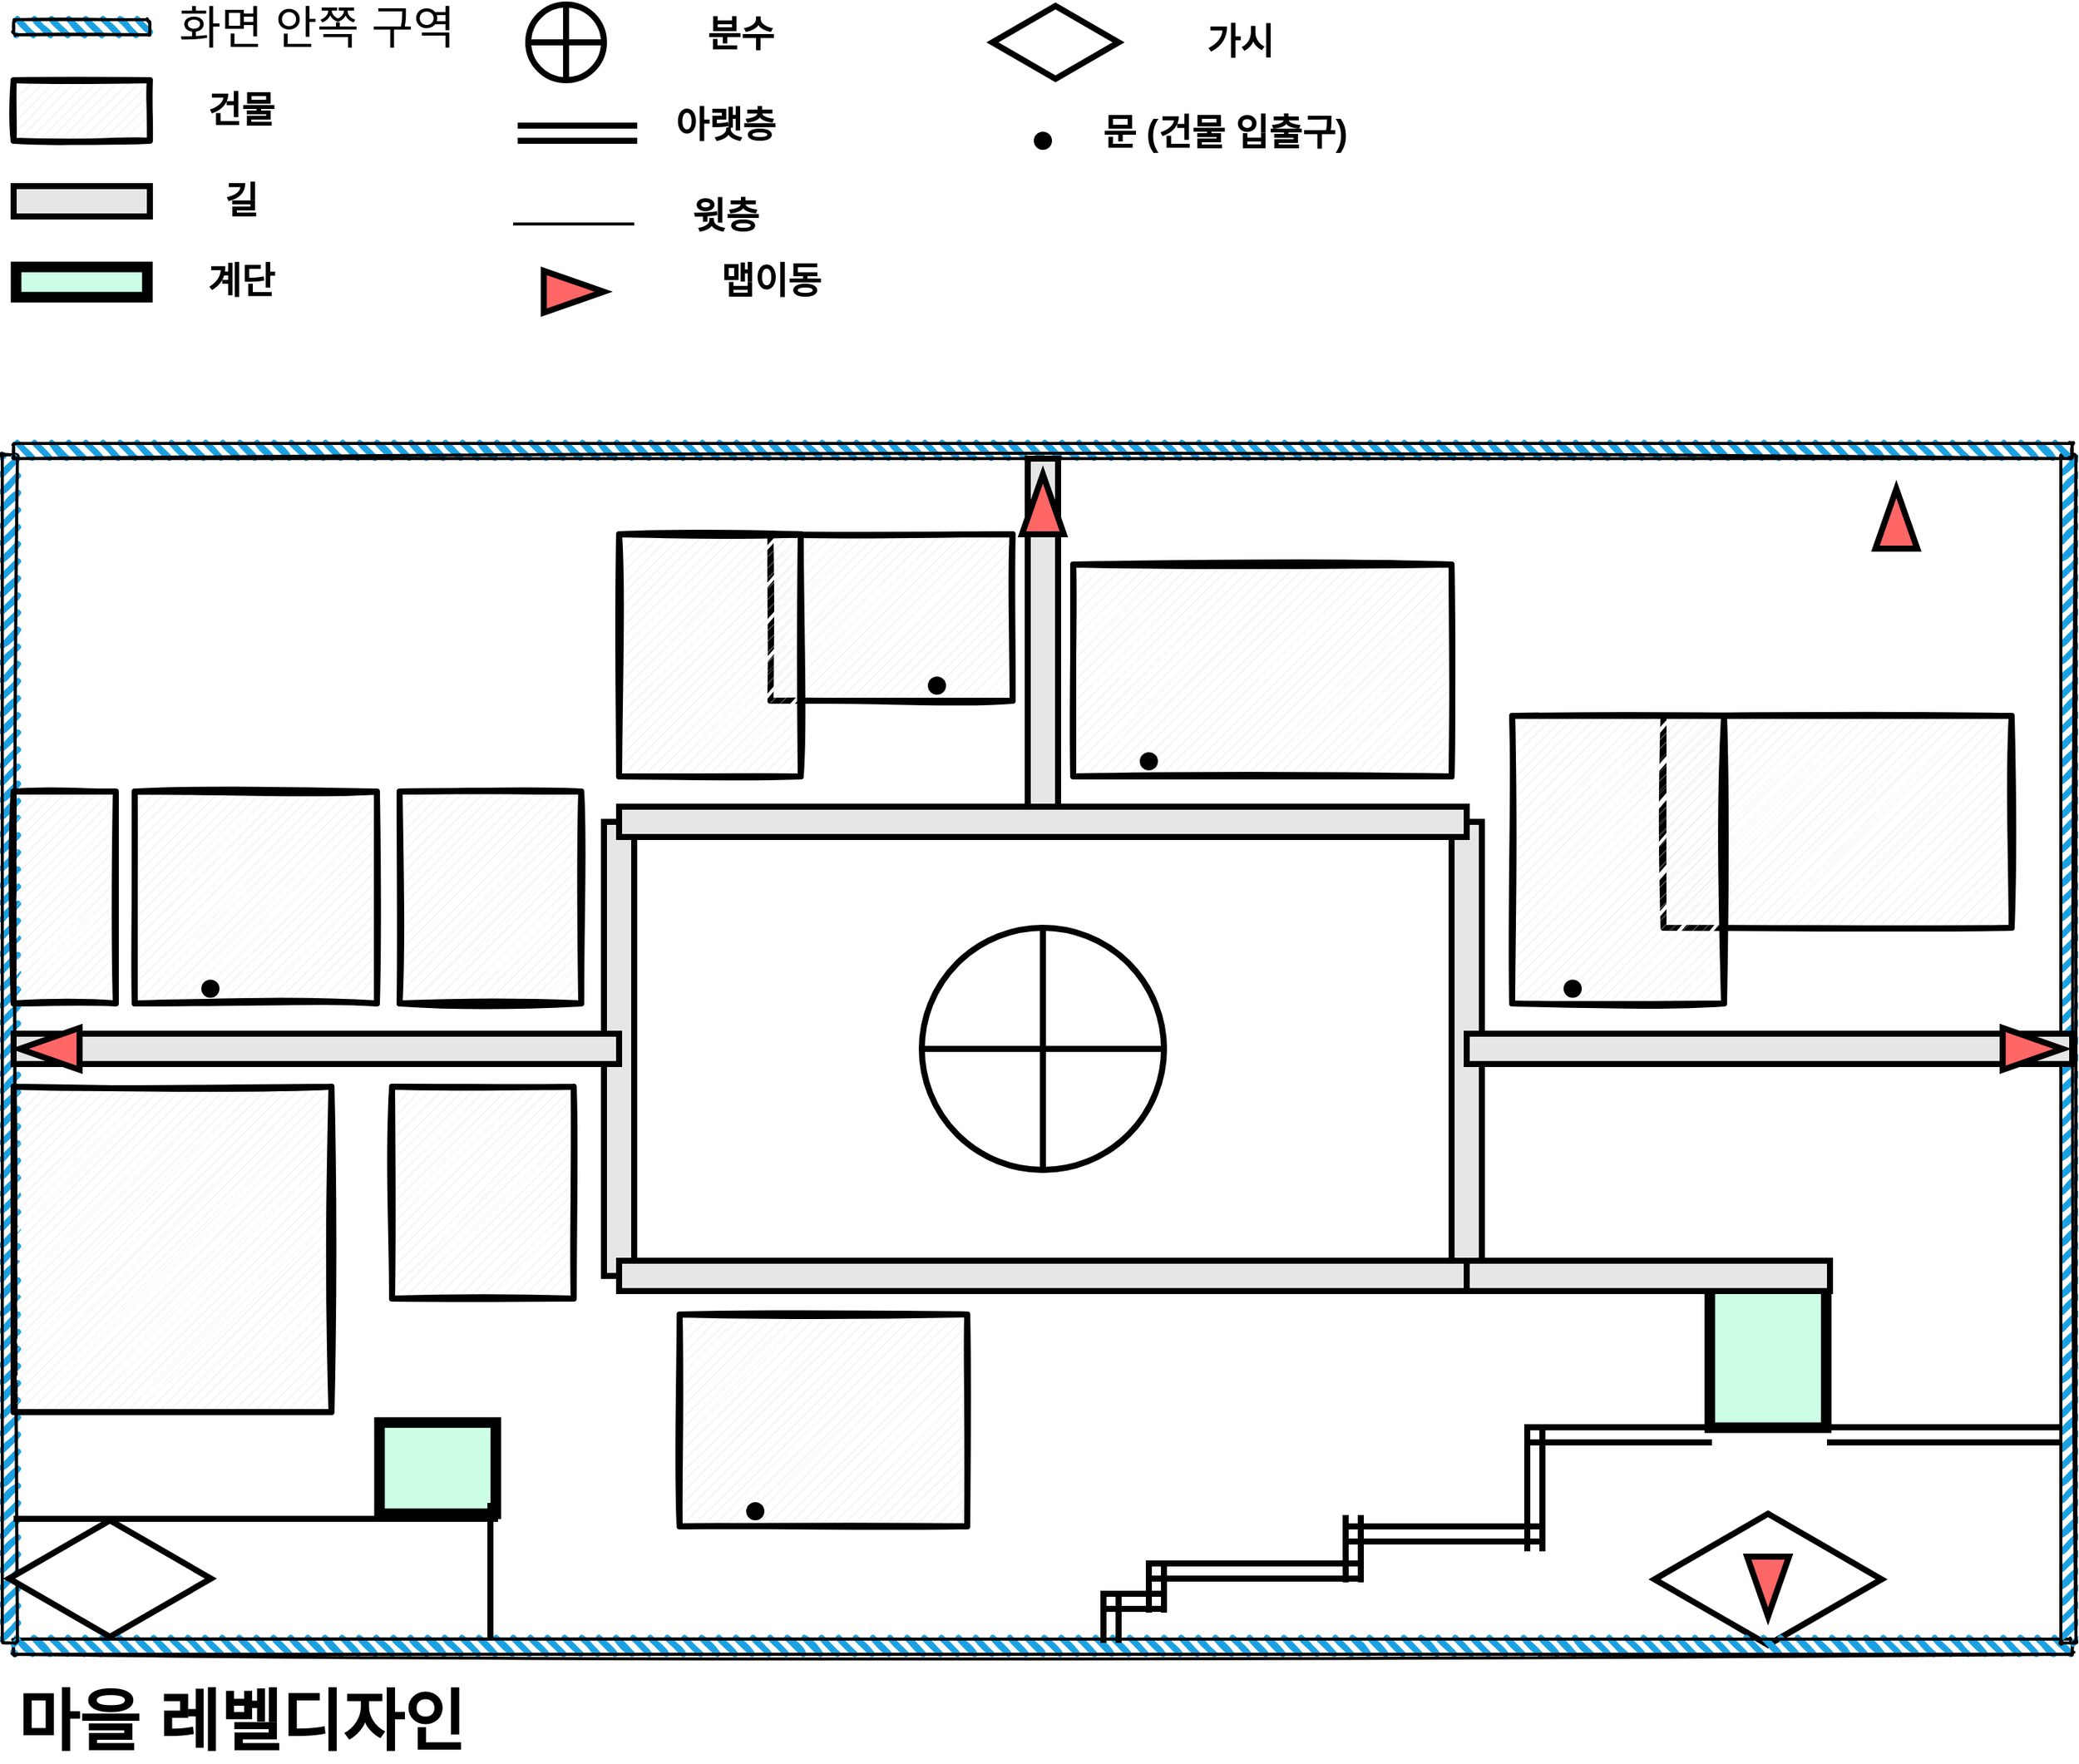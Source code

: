 <mxfile version="14.6.1" type="github">
  <diagram name="Page-1" id="42789a77-a242-8287-6e28-9cd8cfd52e62">
    <mxGraphModel dx="3125" dy="2595" grid="1" gridSize="10" guides="1" tooltips="1" connect="1" arrows="1" fold="1" page="1" pageScale="1" pageWidth="1100" pageHeight="850" background="#ffffff" math="0" shadow="0">
      <root>
        <mxCell id="0" />
        <mxCell id="1" parent="0" />
        <mxCell id="HubKR3QYWPAaxfISEmm5-92" value="" style="html=1;whiteSpace=wrap;aspect=fixed;shape=isoRectangle;shadow=0;sketch=0;strokeWidth=4;fillColor=#FFFFFF;gradientColor=#FFFFFF;" vertex="1" parent="1">
          <mxGeometry x="404.07" y="305.47" width="150" height="90" as="geometry" />
        </mxCell>
        <mxCell id="HubKR3QYWPAaxfISEmm5-39" value="" style="verticalLabelPosition=bottom;verticalAlign=top;html=1;shape=mxgraph.basic.patternFillRect;fillStyle=diag;step=5;fillStrokeWidth=0.2;fillStrokeColor=#dddddd;strokeWidth=4;gradientColor=#ffffff;fillColor=#FFFFFF;gradientDirection=south;shadow=0;sketch=1;" vertex="1" parent="1">
          <mxGeometry x="-180" y="-340" width="160" height="110" as="geometry" />
        </mxCell>
        <mxCell id="HubKR3QYWPAaxfISEmm5-28" value="" style="rounded=0;whiteSpace=wrap;html=1;strokeWidth=7;rotation=90;fillColor=#CCFFE6;" vertex="1" parent="1">
          <mxGeometry x="428.92" y="161.73" width="100.3" height="76.87" as="geometry" />
        </mxCell>
        <mxCell id="HubKR3QYWPAaxfISEmm5-3" value="" style="rounded=1;whiteSpace=wrap;html=1;strokeWidth=2;fillWeight=4;hachureGap=8;hachureAngle=45;fillColor=#1ba1e2;sketch=1;" vertex="1" parent="1">
          <mxGeometry x="-680" y="390" width="1360" height="10" as="geometry" />
        </mxCell>
        <mxCell id="HubKR3QYWPAaxfISEmm5-7" value="" style="rounded=1;whiteSpace=wrap;html=1;strokeWidth=2;fillWeight=4;hachureGap=8;hachureAngle=45;fillColor=#1ba1e2;sketch=1;rotation=90;" vertex="1" parent="1">
          <mxGeometry x="-1075" y="-5" width="785" height="10" as="geometry" />
        </mxCell>
        <mxCell id="HubKR3QYWPAaxfISEmm5-10" value="" style="rounded=1;whiteSpace=wrap;html=1;strokeWidth=2;fillWeight=4;hachureGap=8;hachureAngle=45;fillColor=#1ba1e2;sketch=1;rotation=90;" vertex="1" parent="1">
          <mxGeometry x="285" y="-5" width="785" height="10" as="geometry" />
        </mxCell>
        <mxCell id="HubKR3QYWPAaxfISEmm5-12" value="" style="rounded=1;whiteSpace=wrap;html=1;strokeWidth=2;fillWeight=4;hachureGap=8;hachureAngle=45;fillColor=#1ba1e2;sketch=1;" vertex="1" parent="1">
          <mxGeometry x="-680" y="-400" width="1360" height="10" as="geometry" />
        </mxCell>
        <mxCell id="HubKR3QYWPAaxfISEmm5-13" value="" style="rounded=1;whiteSpace=wrap;html=1;strokeWidth=2;fillWeight=4;hachureGap=8;hachureAngle=45;fillColor=#1ba1e2;sketch=1;" vertex="1" parent="1">
          <mxGeometry x="-680" y="-680" width="90" height="10" as="geometry" />
        </mxCell>
        <mxCell id="HubKR3QYWPAaxfISEmm5-14" value="" style="verticalLabelPosition=bottom;verticalAlign=top;html=1;shape=mxgraph.basic.patternFillRect;fillStyle=diag;step=5;fillStrokeWidth=0.2;fillStrokeColor=#dddddd;strokeWidth=4;sketch=1;" vertex="1" parent="1">
          <mxGeometry x="-680" y="-640" width="90" height="40" as="geometry" />
        </mxCell>
        <mxCell id="HubKR3QYWPAaxfISEmm5-21" value="" style="rounded=0;whiteSpace=wrap;html=1;strokeWidth=4;fillColor=#E6E6E6;" vertex="1" parent="1">
          <mxGeometry x="-290" y="-150" width="20" height="300" as="geometry" />
        </mxCell>
        <mxCell id="HubKR3QYWPAaxfISEmm5-23" value="" style="rounded=0;whiteSpace=wrap;html=1;strokeWidth=4;fillColor=#E6E6E6;" vertex="1" parent="1">
          <mxGeometry x="270" y="-150" width="20" height="300" as="geometry" />
        </mxCell>
        <mxCell id="HubKR3QYWPAaxfISEmm5-24" value="" style="rounded=0;whiteSpace=wrap;html=1;strokeWidth=4;fillColor=#E6E6E6;" vertex="1" parent="1">
          <mxGeometry x="-10" y="-390" width="20" height="240" as="geometry" />
        </mxCell>
        <mxCell id="HubKR3QYWPAaxfISEmm5-25" value="" style="rounded=0;whiteSpace=wrap;html=1;strokeWidth=4;fillColor=#E6E6E6;rotation=90;" vertex="1" parent="1">
          <mxGeometry x="385" y="25" width="20" height="250" as="geometry" />
        </mxCell>
        <mxCell id="HubKR3QYWPAaxfISEmm5-20" value="" style="rounded=0;whiteSpace=wrap;html=1;strokeWidth=4;fillColor=#E6E6E6;" vertex="1" parent="1">
          <mxGeometry x="-280" y="140" width="560" height="20" as="geometry" />
        </mxCell>
        <mxCell id="HubKR3QYWPAaxfISEmm5-19" value="" style="rounded=0;whiteSpace=wrap;html=1;strokeWidth=4;fillColor=#E6E6E6;" vertex="1" parent="1">
          <mxGeometry x="-280" y="-160" width="560" height="20" as="geometry" />
        </mxCell>
        <mxCell id="HubKR3QYWPAaxfISEmm5-26" value="" style="rounded=0;whiteSpace=wrap;html=1;strokeWidth=4;fillColor=#E6E6E6;" vertex="1" parent="1">
          <mxGeometry x="-680" y="-10" width="400" height="20" as="geometry" />
        </mxCell>
        <mxCell id="HubKR3QYWPAaxfISEmm5-27" value="" style="rounded=0;whiteSpace=wrap;html=1;strokeWidth=4;fillColor=#E6E6E6;" vertex="1" parent="1">
          <mxGeometry x="280" y="-10" width="400" height="20" as="geometry" />
        </mxCell>
        <mxCell id="HubKR3QYWPAaxfISEmm5-29" value="" style="rounded=0;whiteSpace=wrap;html=1;strokeWidth=4;fillColor=#E6E6E6;" vertex="1" parent="1">
          <mxGeometry x="-680" y="-570" width="90" height="20" as="geometry" />
        </mxCell>
        <mxCell id="HubKR3QYWPAaxfISEmm5-33" value="" style="rounded=0;whiteSpace=wrap;html=1;strokeWidth=7;rotation=90;fillColor=#CCFFE6;" vertex="1" parent="1">
          <mxGeometry x="-430" y="238.6" width="60.3" height="76.87" as="geometry" />
        </mxCell>
        <mxCell id="HubKR3QYWPAaxfISEmm5-34" value="" style="line;strokeWidth=4;html=1;perimeter=backbonePerimeter;points=[];outlineConnect=0;fillColor=#CCFFE6;gradientColor=#ffffff;" vertex="1" parent="1">
          <mxGeometry x="-680" y="305.47" width="320" height="10" as="geometry" />
        </mxCell>
        <mxCell id="HubKR3QYWPAaxfISEmm5-35" value="" style="line;strokeWidth=4;html=1;perimeter=backbonePerimeter;points=[];outlineConnect=0;fillColor=#CCFFE6;gradientColor=#ffffff;rotation=90;" vertex="1" parent="1">
          <mxGeometry x="-410" y="340" width="90" height="10" as="geometry" />
        </mxCell>
        <mxCell id="HubKR3QYWPAaxfISEmm5-36" value="" style="rounded=0;whiteSpace=wrap;html=1;strokeWidth=7;rotation=90;fillColor=#CCFFE6;" vertex="1" parent="1">
          <mxGeometry x="-645" y="-550" width="20" height="86.72" as="geometry" />
        </mxCell>
        <mxCell id="HubKR3QYWPAaxfISEmm5-38" value="" style="verticalLabelPosition=bottom;verticalAlign=top;html=1;shape=mxgraph.basic.patternFillRect;fillStyle=diag;step=5;fillStrokeWidth=0.2;fillStrokeColor=#dddddd;strokeWidth=4;gradientColor=#ffffff;fillColor=#FFFFFF;gradientDirection=south;shadow=0;sketch=1;" vertex="1" parent="1">
          <mxGeometry x="-280" y="-340" width="120" height="160" as="geometry" />
        </mxCell>
        <mxCell id="HubKR3QYWPAaxfISEmm5-42" value="" style="verticalLabelPosition=bottom;verticalAlign=top;html=1;shape=mxgraph.basic.patternFillRect;fillStyle=diag;step=5;fillStrokeWidth=0.2;fillStrokeColor=#dddddd;shadow=0;sketch=1;strokeWidth=4;fillColor=#FFFFFF;gradientColor=#FFFFFF;" vertex="1" parent="1">
          <mxGeometry x="-425" y="-170" width="120" height="140" as="geometry" />
        </mxCell>
        <mxCell id="HubKR3QYWPAaxfISEmm5-43" value="" style="verticalLabelPosition=bottom;verticalAlign=top;html=1;shape=mxgraph.basic.patternFillRect;fillStyle=diag;step=5;fillStrokeWidth=0.2;fillStrokeColor=#dddddd;shadow=0;sketch=1;strokeWidth=4;fillColor=#FFFFFF;gradientColor=#FFFFFF;" vertex="1" parent="1">
          <mxGeometry x="-600" y="-170" width="160" height="140" as="geometry" />
        </mxCell>
        <mxCell id="HubKR3QYWPAaxfISEmm5-44" value="" style="verticalLabelPosition=bottom;verticalAlign=top;html=1;shape=mxgraph.basic.patternFillRect;fillStyle=diag;step=5;fillStrokeWidth=0.2;fillStrokeColor=#dddddd;shadow=0;sketch=1;strokeWidth=4;fillColor=#FFFFFF;gradientColor=#FFFFFF;" vertex="1" parent="1">
          <mxGeometry x="-680" y="-170" width="67.5" height="140" as="geometry" />
        </mxCell>
        <mxCell id="HubKR3QYWPAaxfISEmm5-45" value="" style="verticalLabelPosition=bottom;verticalAlign=top;html=1;shape=mxgraph.basic.patternFillRect;fillStyle=diag;step=5;fillStrokeWidth=0.2;fillStrokeColor=#dddddd;shadow=0;sketch=1;strokeWidth=4;fillColor=#FFFFFF;gradientColor=#FFFFFF;" vertex="1" parent="1">
          <mxGeometry x="-430" y="25" width="120" height="140" as="geometry" />
        </mxCell>
        <mxCell id="HubKR3QYWPAaxfISEmm5-46" value="" style="verticalLabelPosition=bottom;verticalAlign=top;html=1;shape=mxgraph.basic.patternFillRect;fillStyle=diag;step=5;fillStrokeWidth=0.2;fillStrokeColor=#dddddd;shadow=0;sketch=1;strokeWidth=4;fillColor=#FFFFFF;gradientColor=#FFFFFF;" vertex="1" parent="1">
          <mxGeometry x="-240" y="175.47" width="190" height="140" as="geometry" />
        </mxCell>
        <mxCell id="HubKR3QYWPAaxfISEmm5-47" value="" style="verticalLabelPosition=bottom;verticalAlign=top;html=1;shape=mxgraph.basic.patternFillRect;fillStyle=diag;step=5;fillStrokeWidth=0.2;fillStrokeColor=#dddddd;shadow=0;sketch=1;strokeWidth=4;fillColor=#FFFFFF;gradientColor=#FFFFFF;" vertex="1" parent="1">
          <mxGeometry x="20" y="-320" width="250" height="140" as="geometry" />
        </mxCell>
        <mxCell id="HubKR3QYWPAaxfISEmm5-49" value="" style="verticalLabelPosition=bottom;verticalAlign=top;html=1;shape=mxgraph.basic.patternFillRect;fillStyle=diag;step=5;fillStrokeWidth=0.2;fillStrokeColor=#dddddd;strokeWidth=4;gradientColor=#ffffff;fillColor=#FFFFFF;gradientDirection=south;shadow=0;sketch=1;" vertex="1" parent="1">
          <mxGeometry x="410" y="-220" width="230" height="140" as="geometry" />
        </mxCell>
        <mxCell id="HubKR3QYWPAaxfISEmm5-50" value="" style="verticalLabelPosition=bottom;verticalAlign=top;html=1;shape=mxgraph.basic.patternFillRect;fillStyle=diag;step=5;fillStrokeWidth=0.2;fillStrokeColor=#dddddd;strokeWidth=4;gradientColor=#ffffff;fillColor=#FFFFFF;gradientDirection=south;shadow=0;sketch=1;" vertex="1" parent="1">
          <mxGeometry x="310" y="-220" width="140" height="190" as="geometry" />
        </mxCell>
        <mxCell id="HubKR3QYWPAaxfISEmm5-51" value="" style="shape=orEllipse;perimeter=ellipsePerimeter;whiteSpace=wrap;html=1;backgroundOutline=1;shadow=0;sketch=0;strokeWidth=4;fillColor=#FFFFFF;gradientColor=#FFFFFF;" vertex="1" parent="1">
          <mxGeometry x="-80" y="-80" width="160" height="160" as="geometry" />
        </mxCell>
        <mxCell id="HubKR3QYWPAaxfISEmm5-52" value="" style="shape=orEllipse;perimeter=ellipsePerimeter;whiteSpace=wrap;html=1;backgroundOutline=1;shadow=0;sketch=0;strokeWidth=4;fillColor=#FFFFFF;gradientColor=#FFFFFF;" vertex="1" parent="1">
          <mxGeometry x="-340" y="-690" width="50" height="50" as="geometry" />
        </mxCell>
        <mxCell id="HubKR3QYWPAaxfISEmm5-53" value="" style="html=1;shadow=0;dashed=0;align=center;verticalAlign=middle;shape=mxgraph.arrows2.arrow;dy=0.6;dx=40;direction=south;notch=0;sketch=0;strokeWidth=4;fillColor=#FF6666;" vertex="1" parent="1">
          <mxGeometry x="465.24" y="335.47" width="27.67" height="39.53" as="geometry" />
        </mxCell>
        <mxCell id="HubKR3QYWPAaxfISEmm5-54" value="" style="html=1;shadow=0;dashed=0;align=center;verticalAlign=middle;shape=mxgraph.arrows2.arrow;dy=0.6;dx=40;direction=south;notch=0;sketch=0;strokeWidth=4;rotation=-90;fillColor=#FF6666;" vertex="1" parent="1">
          <mxGeometry x="640" y="-19.76" width="27.67" height="39.53" as="geometry" />
        </mxCell>
        <mxCell id="HubKR3QYWPAaxfISEmm5-55" value="" style="html=1;shadow=0;dashed=0;align=center;verticalAlign=middle;shape=mxgraph.arrows2.arrow;dy=0.6;dx=40;direction=south;notch=0;sketch=0;strokeWidth=4;rotation=-180;fillColor=#FF6666;" vertex="1" parent="1">
          <mxGeometry x="-13.83" y="-379.53" width="27.67" height="39.53" as="geometry" />
        </mxCell>
        <mxCell id="HubKR3QYWPAaxfISEmm5-56" value="" style="html=1;shadow=0;dashed=0;align=center;verticalAlign=middle;shape=mxgraph.arrows2.arrow;dy=0.6;dx=40;direction=south;notch=0;sketch=0;strokeWidth=4;rotation=90;fillColor=#FF6666;" vertex="1" parent="1">
          <mxGeometry x="-670" y="-19.76" width="27.67" height="39.53" as="geometry" />
        </mxCell>
        <mxCell id="HubKR3QYWPAaxfISEmm5-57" value="" style="shape=partialRectangle;whiteSpace=wrap;html=1;left=0;right=0;fillColor=none;shadow=0;sketch=0;strokeWidth=4;" vertex="1" parent="1">
          <mxGeometry x="320" y="250" width="120" height="10" as="geometry" />
        </mxCell>
        <mxCell id="HubKR3QYWPAaxfISEmm5-58" value="" style="shape=partialRectangle;whiteSpace=wrap;html=1;left=0;right=0;fillColor=none;shadow=0;sketch=0;strokeWidth=4;" vertex="1" parent="1">
          <mxGeometry x="200" y="315.47" width="130" height="10" as="geometry" />
        </mxCell>
        <mxCell id="HubKR3QYWPAaxfISEmm5-59" value="" style="shape=partialRectangle;whiteSpace=wrap;html=1;left=0;right=0;fillColor=none;shadow=0;sketch=0;strokeWidth=4;" vertex="1" parent="1">
          <mxGeometry x="70" y="340" width="140" height="10" as="geometry" />
        </mxCell>
        <mxCell id="HubKR3QYWPAaxfISEmm5-60" value="" style="shape=partialRectangle;whiteSpace=wrap;html=1;left=0;right=0;fillColor=none;shadow=0;sketch=0;strokeWidth=4;" vertex="1" parent="1">
          <mxGeometry x="40" y="360" width="40" height="10" as="geometry" />
        </mxCell>
        <mxCell id="HubKR3QYWPAaxfISEmm5-64" value="" style="shape=partialRectangle;whiteSpace=wrap;html=1;bottom=0;top=0;fillColor=none;shadow=0;sketch=0;strokeWidth=4;" vertex="1" parent="1">
          <mxGeometry x="320" y="250" width="10" height="80" as="geometry" />
        </mxCell>
        <mxCell id="HubKR3QYWPAaxfISEmm5-65" value="" style="shape=partialRectangle;whiteSpace=wrap;html=1;bottom=0;top=0;fillColor=none;shadow=0;sketch=0;strokeWidth=4;" vertex="1" parent="1">
          <mxGeometry x="200" y="310" width="10" height="40.47" as="geometry" />
        </mxCell>
        <mxCell id="HubKR3QYWPAaxfISEmm5-66" value="" style="shape=partialRectangle;whiteSpace=wrap;html=1;bottom=0;top=0;fillColor=none;shadow=0;sketch=0;strokeWidth=4;" vertex="1" parent="1">
          <mxGeometry x="70" y="340" width="10" height="30.47" as="geometry" />
        </mxCell>
        <mxCell id="HubKR3QYWPAaxfISEmm5-67" value="" style="shape=partialRectangle;whiteSpace=wrap;html=1;bottom=0;top=0;fillColor=none;shadow=0;sketch=0;strokeWidth=4;" vertex="1" parent="1">
          <mxGeometry x="40" y="360" width="10" height="30.47" as="geometry" />
        </mxCell>
        <mxCell id="HubKR3QYWPAaxfISEmm5-68" value="" style="shape=partialRectangle;whiteSpace=wrap;html=1;left=0;right=0;fillColor=none;shadow=0;sketch=0;strokeWidth=4;" vertex="1" parent="1">
          <mxGeometry x="520" y="250" width="150" height="10" as="geometry" />
        </mxCell>
        <mxCell id="HubKR3QYWPAaxfISEmm5-69" value="" style="shape=partialRectangle;whiteSpace=wrap;html=1;left=0;right=0;fillColor=none;shadow=0;sketch=0;strokeWidth=4;" vertex="1" parent="1">
          <mxGeometry x="-345" y="-610" width="75" height="10" as="geometry" />
        </mxCell>
        <mxCell id="HubKR3QYWPAaxfISEmm5-73" value="&lt;span style=&quot;font-size: 30px&quot;&gt;화면 안쪽 구역&lt;/span&gt;" style="text;html=1;align=center;verticalAlign=middle;resizable=0;points=[];autosize=1;strokeColor=none;" vertex="1" parent="1">
          <mxGeometry x="-585" y="-690" width="210" height="30" as="geometry" />
        </mxCell>
        <mxCell id="HubKR3QYWPAaxfISEmm5-74" value="건물" style="text;strokeColor=none;fillColor=none;html=1;fontSize=24;fontStyle=1;verticalAlign=middle;align=center;shadow=0;sketch=0;" vertex="1" parent="1">
          <mxGeometry x="-580" y="-640" width="100" height="40" as="geometry" />
        </mxCell>
        <mxCell id="HubKR3QYWPAaxfISEmm5-75" value="길" style="text;strokeColor=none;fillColor=none;html=1;fontSize=24;fontStyle=1;verticalAlign=middle;align=center;shadow=0;sketch=0;" vertex="1" parent="1">
          <mxGeometry x="-580" y="-580" width="100" height="40" as="geometry" />
        </mxCell>
        <mxCell id="HubKR3QYWPAaxfISEmm5-76" value="분수" style="text;strokeColor=none;fillColor=none;html=1;fontSize=24;fontStyle=1;verticalAlign=middle;align=center;shadow=0;sketch=0;" vertex="1" parent="1">
          <mxGeometry x="-250" y="-690" width="100" height="40" as="geometry" />
        </mxCell>
        <mxCell id="HubKR3QYWPAaxfISEmm5-77" value="아랫층" style="text;strokeColor=none;fillColor=none;html=1;fontSize=24;fontStyle=1;verticalAlign=middle;align=center;shadow=0;sketch=0;" vertex="1" parent="1">
          <mxGeometry x="-260" y="-630" width="100" height="40" as="geometry" />
        </mxCell>
        <mxCell id="HubKR3QYWPAaxfISEmm5-78" value="" style="line;strokeWidth=2;html=1;shadow=0;sketch=0;fillColor=#FFFFFF;gradientColor=#FFFFFF;" vertex="1" parent="1">
          <mxGeometry x="-350" y="-550" width="80" height="10" as="geometry" />
        </mxCell>
        <mxCell id="HubKR3QYWPAaxfISEmm5-79" value="윗층" style="text;strokeColor=none;fillColor=none;html=1;fontSize=24;fontStyle=1;verticalAlign=middle;align=center;shadow=0;sketch=0;" vertex="1" parent="1">
          <mxGeometry x="-260" y="-570" width="100" height="40" as="geometry" />
        </mxCell>
        <mxCell id="HubKR3QYWPAaxfISEmm5-80" value="계단" style="text;strokeColor=none;fillColor=none;html=1;fontSize=24;fontStyle=1;verticalAlign=middle;align=center;shadow=0;sketch=0;" vertex="1" parent="1">
          <mxGeometry x="-580" y="-526.64" width="100" height="40" as="geometry" />
        </mxCell>
        <mxCell id="HubKR3QYWPAaxfISEmm5-81" value="" style="html=1;shadow=0;dashed=0;align=center;verticalAlign=middle;shape=mxgraph.arrows2.arrow;dy=0.6;dx=40;direction=south;notch=0;sketch=0;strokeWidth=4;rotation=-180;fillColor=#FF6666;" vertex="1" parent="1">
          <mxGeometry x="550" y="-370" width="27.67" height="39.53" as="geometry" />
        </mxCell>
        <mxCell id="HubKR3QYWPAaxfISEmm5-86" value="" style="html=1;shadow=0;dashed=0;align=center;verticalAlign=middle;shape=mxgraph.arrows2.arrow;dy=0.6;dx=40;direction=south;notch=0;sketch=0;strokeWidth=4;rotation=-90;fillColor=#FF6666;" vertex="1" parent="1">
          <mxGeometry x="-323.83" y="-520" width="27.67" height="39.53" as="geometry" />
        </mxCell>
        <mxCell id="HubKR3QYWPAaxfISEmm5-87" value="맵이동" style="text;strokeColor=none;fillColor=none;html=1;fontSize=24;fontStyle=1;verticalAlign=middle;align=center;shadow=0;sketch=0;" vertex="1" parent="1">
          <mxGeometry x="-230" y="-526.64" width="100" height="40" as="geometry" />
        </mxCell>
        <mxCell id="HubKR3QYWPAaxfISEmm5-91" value="" style="verticalLabelPosition=bottom;verticalAlign=top;html=1;shape=mxgraph.basic.patternFillRect;fillStyle=diag;step=5;fillStrokeWidth=0.2;fillStrokeColor=#dddddd;shadow=0;sketch=1;strokeWidth=4;fillColor=#FFFFFF;gradientColor=#FFFFFF;" vertex="1" parent="1">
          <mxGeometry x="-680" y="25" width="210" height="215" as="geometry" />
        </mxCell>
        <mxCell id="HubKR3QYWPAaxfISEmm5-93" value="" style="html=1;whiteSpace=wrap;aspect=fixed;shape=isoRectangle;shadow=0;sketch=0;strokeWidth=4;fillColor=#FFFFFF;gradientColor=#FFFFFF;" vertex="1" parent="1">
          <mxGeometry x="-33.33" y="-690" width="83.33" height="50" as="geometry" />
        </mxCell>
        <mxCell id="HubKR3QYWPAaxfISEmm5-94" value="가시" style="text;strokeColor=none;fillColor=none;html=1;fontSize=24;fontStyle=1;verticalAlign=middle;align=center;shadow=0;sketch=0;" vertex="1" parent="1">
          <mxGeometry x="80" y="-685" width="100" height="40" as="geometry" />
        </mxCell>
        <mxCell id="HubKR3QYWPAaxfISEmm5-95" value="" style="html=1;whiteSpace=wrap;aspect=fixed;shape=isoRectangle;shadow=0;sketch=0;strokeWidth=4;fillColor=#FFFFFF;gradientColor=#FFFFFF;" vertex="1" parent="1">
          <mxGeometry x="-683" y="310" width="133.33" height="80" as="geometry" />
        </mxCell>
        <mxCell id="HubKR3QYWPAaxfISEmm5-97" value="" style="shape=waypoint;sketch=0;size=6;pointerEvents=1;points=[];fillColor=none;resizable=0;rotatable=0;perimeter=centerPerimeter;snapToPoint=1;shadow=0;strokeWidth=4;" vertex="1" parent="1">
          <mxGeometry x="330" y="-59.76" width="40" height="40" as="geometry" />
        </mxCell>
        <mxCell id="HubKR3QYWPAaxfISEmm5-98" value="" style="shape=waypoint;sketch=0;size=6;pointerEvents=1;points=[];fillColor=none;resizable=0;rotatable=0;perimeter=centerPerimeter;snapToPoint=1;shadow=0;strokeWidth=4;" vertex="1" parent="1">
          <mxGeometry x="-20" y="-620" width="40" height="40" as="geometry" />
        </mxCell>
        <mxCell id="HubKR3QYWPAaxfISEmm5-99" value="문 (건물 입출구)" style="text;strokeColor=none;fillColor=none;html=1;fontSize=24;fontStyle=1;verticalAlign=middle;align=center;shadow=0;sketch=0;" vertex="1" parent="1">
          <mxGeometry x="70" y="-625" width="100" height="40" as="geometry" />
        </mxCell>
        <mxCell id="HubKR3QYWPAaxfISEmm5-100" value="" style="shape=waypoint;sketch=0;size=6;pointerEvents=1;points=[];fillColor=none;resizable=0;rotatable=0;perimeter=centerPerimeter;snapToPoint=1;shadow=0;strokeWidth=4;" vertex="1" parent="1">
          <mxGeometry x="50" y="-210" width="40" height="40" as="geometry" />
        </mxCell>
        <mxCell id="HubKR3QYWPAaxfISEmm5-101" value="" style="shape=waypoint;sketch=0;size=6;pointerEvents=1;points=[];fillColor=none;resizable=0;rotatable=0;perimeter=centerPerimeter;snapToPoint=1;shadow=0;strokeWidth=4;" vertex="1" parent="1">
          <mxGeometry x="-90" y="-260" width="40" height="40" as="geometry" />
        </mxCell>
        <mxCell id="HubKR3QYWPAaxfISEmm5-102" value="" style="shape=waypoint;sketch=0;size=6;pointerEvents=1;points=[];fillColor=none;resizable=0;rotatable=0;perimeter=centerPerimeter;snapToPoint=1;shadow=0;strokeWidth=4;" vertex="1" parent="1">
          <mxGeometry x="-570" y="-59.76" width="40" height="40" as="geometry" />
        </mxCell>
        <mxCell id="HubKR3QYWPAaxfISEmm5-103" value="" style="shape=waypoint;sketch=0;size=6;pointerEvents=1;points=[];fillColor=none;resizable=0;rotatable=0;perimeter=centerPerimeter;snapToPoint=1;shadow=0;strokeWidth=4;" vertex="1" parent="1">
          <mxGeometry x="-210" y="285.47" width="40" height="40" as="geometry" />
        </mxCell>
        <mxCell id="HubKR3QYWPAaxfISEmm5-104" value="&lt;font style=&quot;font-size: 44px&quot;&gt;마을 레벨디자인&lt;/font&gt;" style="text;strokeColor=none;fillColor=none;html=1;fontSize=24;fontStyle=1;verticalAlign=middle;align=center;shadow=0;sketch=0;" vertex="1" parent="1">
          <mxGeometry x="-580" y="425" width="100" height="40" as="geometry" />
        </mxCell>
      </root>
    </mxGraphModel>
  </diagram>
</mxfile>
